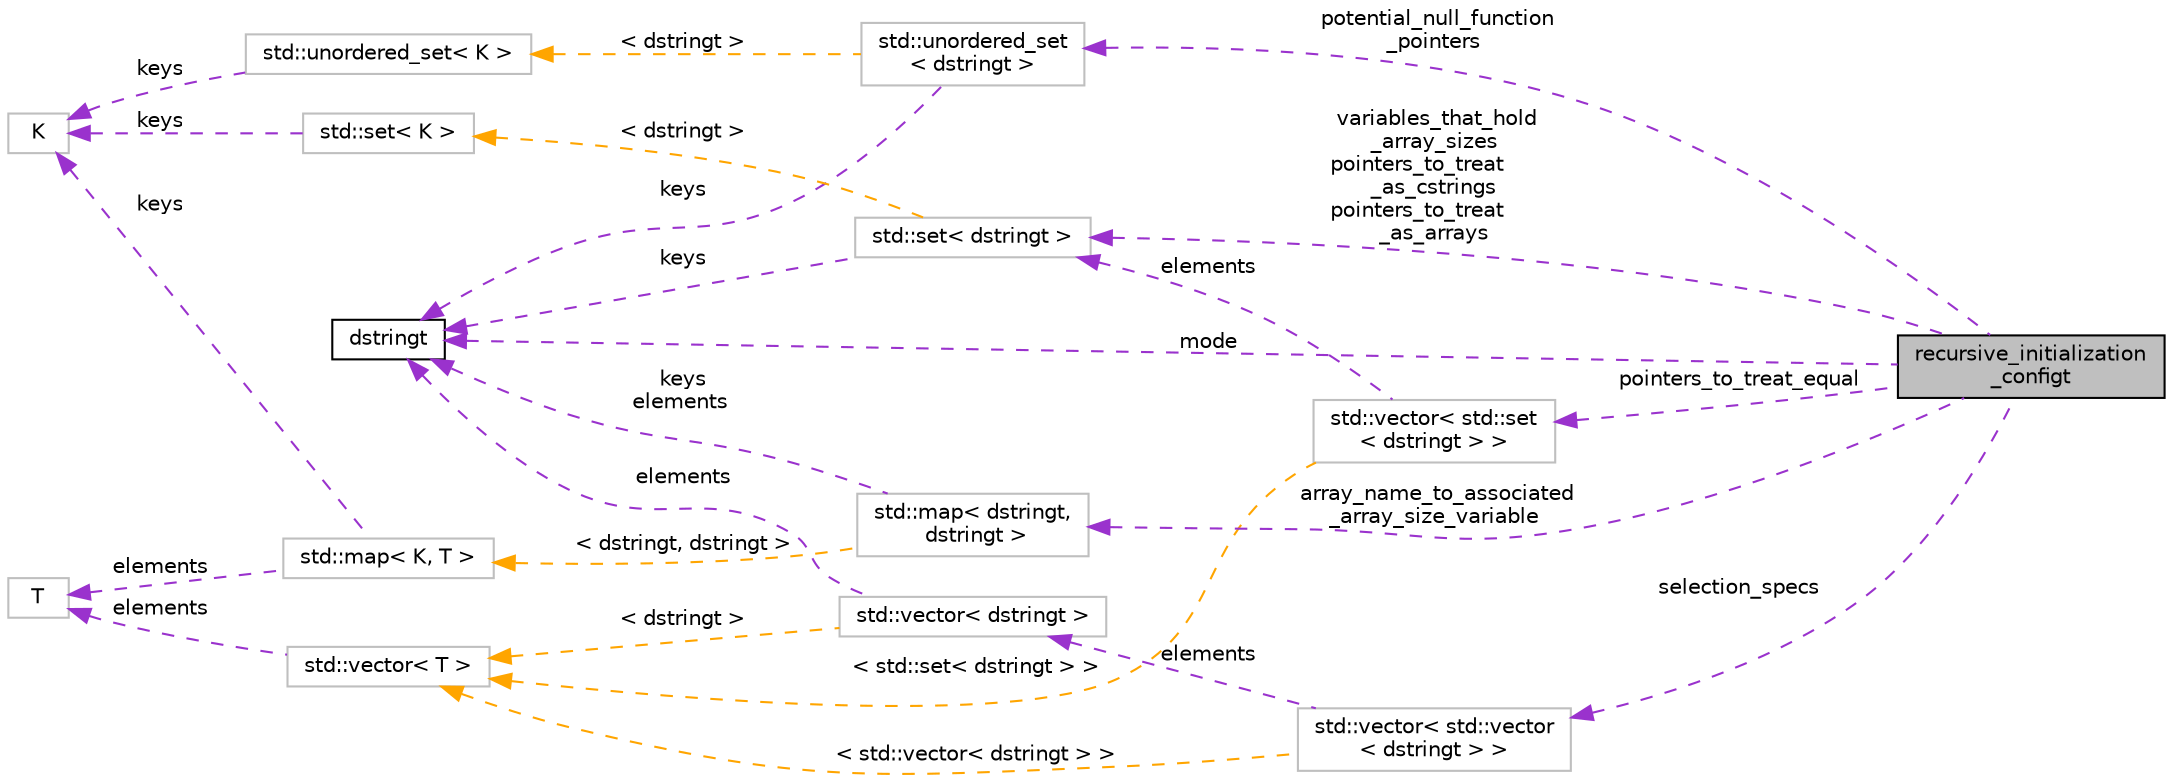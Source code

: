 digraph "recursive_initialization_configt"
{
 // LATEX_PDF_SIZE
  bgcolor="transparent";
  edge [fontname="Helvetica",fontsize="10",labelfontname="Helvetica",labelfontsize="10"];
  node [fontname="Helvetica",fontsize="10",shape=record];
  rankdir="LR";
  Node1 [label="recursive_initialization\l_configt",height=0.2,width=0.4,color="black", fillcolor="grey75", style="filled", fontcolor="black",tooltip=" "];
  Node2 -> Node1 [dir="back",color="darkorchid3",fontsize="10",style="dashed",label=" potential_null_function\l_pointers" ,fontname="Helvetica"];
  Node2 [label="std::unordered_set\l\< dstringt \>",height=0.2,width=0.4,color="grey75",tooltip=" "];
  Node3 -> Node2 [dir="back",color="darkorchid3",fontsize="10",style="dashed",label=" keys" ,fontname="Helvetica"];
  Node3 [label="dstringt",height=0.2,width=0.4,color="black",URL="$classdstringt.html",tooltip="dstringt has one field, an unsigned integer no which is an index into a static table of strings."];
  Node4 -> Node2 [dir="back",color="orange",fontsize="10",style="dashed",label=" \< dstringt \>" ,fontname="Helvetica"];
  Node4 [label="std::unordered_set\< K \>",height=0.2,width=0.4,color="grey75",tooltip="STL class."];
  Node5 -> Node4 [dir="back",color="darkorchid3",fontsize="10",style="dashed",label=" keys" ,fontname="Helvetica"];
  Node5 [label="K",height=0.2,width=0.4,color="grey75",tooltip=" "];
  Node6 -> Node1 [dir="back",color="darkorchid3",fontsize="10",style="dashed",label=" pointers_to_treat_equal" ,fontname="Helvetica"];
  Node6 [label="std::vector\< std::set\l\< dstringt \> \>",height=0.2,width=0.4,color="grey75",tooltip=" "];
  Node7 -> Node6 [dir="back",color="darkorchid3",fontsize="10",style="dashed",label=" elements" ,fontname="Helvetica"];
  Node7 [label="std::set\< dstringt \>",height=0.2,width=0.4,color="grey75",tooltip=" "];
  Node3 -> Node7 [dir="back",color="darkorchid3",fontsize="10",style="dashed",label=" keys" ,fontname="Helvetica"];
  Node8 -> Node7 [dir="back",color="orange",fontsize="10",style="dashed",label=" \< dstringt \>" ,fontname="Helvetica"];
  Node8 [label="std::set\< K \>",height=0.2,width=0.4,color="grey75",tooltip="STL class."];
  Node5 -> Node8 [dir="back",color="darkorchid3",fontsize="10",style="dashed",label=" keys" ,fontname="Helvetica"];
  Node9 -> Node6 [dir="back",color="orange",fontsize="10",style="dashed",label=" \< std::set\< dstringt \> \>" ,fontname="Helvetica"];
  Node9 [label="std::vector\< T \>",height=0.2,width=0.4,color="grey75",tooltip="STL class."];
  Node10 -> Node9 [dir="back",color="darkorchid3",fontsize="10",style="dashed",label=" elements" ,fontname="Helvetica"];
  Node10 [label="T",height=0.2,width=0.4,color="grey75",tooltip=" "];
  Node11 -> Node1 [dir="back",color="darkorchid3",fontsize="10",style="dashed",label=" array_name_to_associated\l_array_size_variable" ,fontname="Helvetica"];
  Node11 [label="std::map\< dstringt,\l dstringt \>",height=0.2,width=0.4,color="grey75",tooltip=" "];
  Node3 -> Node11 [dir="back",color="darkorchid3",fontsize="10",style="dashed",label=" keys\nelements" ,fontname="Helvetica"];
  Node12 -> Node11 [dir="back",color="orange",fontsize="10",style="dashed",label=" \< dstringt, dstringt \>" ,fontname="Helvetica"];
  Node12 [label="std::map\< K, T \>",height=0.2,width=0.4,color="grey75",tooltip="STL class."];
  Node5 -> Node12 [dir="back",color="darkorchid3",fontsize="10",style="dashed",label=" keys" ,fontname="Helvetica"];
  Node10 -> Node12 [dir="back",color="darkorchid3",fontsize="10",style="dashed",label=" elements" ,fontname="Helvetica"];
  Node3 -> Node1 [dir="back",color="darkorchid3",fontsize="10",style="dashed",label=" mode" ,fontname="Helvetica"];
  Node7 -> Node1 [dir="back",color="darkorchid3",fontsize="10",style="dashed",label=" variables_that_hold\l_array_sizes\npointers_to_treat\l_as_cstrings\npointers_to_treat\l_as_arrays" ,fontname="Helvetica"];
  Node13 -> Node1 [dir="back",color="darkorchid3",fontsize="10",style="dashed",label=" selection_specs" ,fontname="Helvetica"];
  Node13 [label="std::vector\< std::vector\l\< dstringt \> \>",height=0.2,width=0.4,color="grey75",tooltip=" "];
  Node14 -> Node13 [dir="back",color="darkorchid3",fontsize="10",style="dashed",label=" elements" ,fontname="Helvetica"];
  Node14 [label="std::vector\< dstringt \>",height=0.2,width=0.4,color="grey75",tooltip=" "];
  Node3 -> Node14 [dir="back",color="darkorchid3",fontsize="10",style="dashed",label=" elements" ,fontname="Helvetica"];
  Node9 -> Node14 [dir="back",color="orange",fontsize="10",style="dashed",label=" \< dstringt \>" ,fontname="Helvetica"];
  Node9 -> Node13 [dir="back",color="orange",fontsize="10",style="dashed",label=" \< std::vector\< dstringt \> \>" ,fontname="Helvetica"];
}
